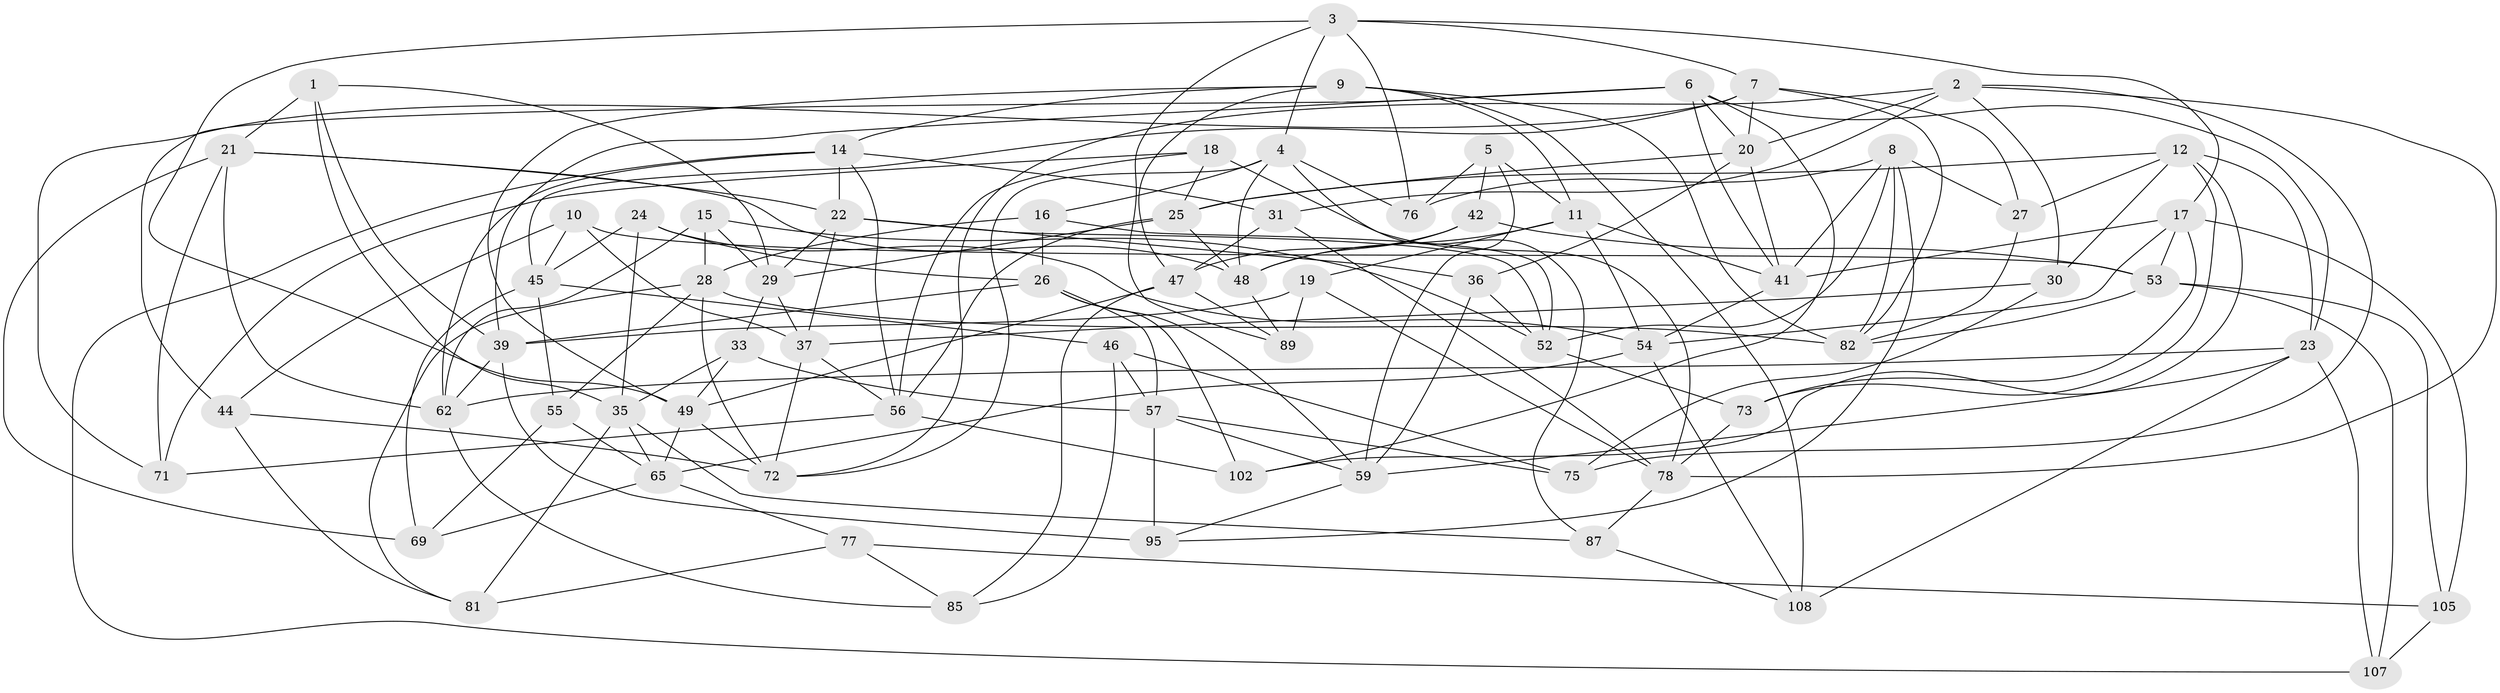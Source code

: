 // original degree distribution, {4: 1.0}
// Generated by graph-tools (version 1.1) at 2025/42/03/06/25 10:42:20]
// undirected, 70 vertices, 178 edges
graph export_dot {
graph [start="1"]
  node [color=gray90,style=filled];
  1;
  2 [super="+98"];
  3 [super="+84"];
  4 [super="+58"];
  5;
  6 [super="+43"];
  7 [super="+63"];
  8 [super="+32"];
  9 [super="+13"];
  10;
  11 [super="+38"];
  12 [super="+103"];
  14 [super="+34"];
  15;
  16;
  17 [super="+51"];
  18;
  19;
  20 [super="+70"];
  21 [super="+100"];
  22 [super="+94"];
  23 [super="+86"];
  24;
  25 [super="+93"];
  26 [super="+96"];
  27;
  28 [super="+79"];
  29 [super="+64"];
  30;
  31;
  33;
  35 [super="+92"];
  36;
  37 [super="+40"];
  39 [super="+60"];
  41 [super="+50"];
  42;
  44;
  45 [super="+61"];
  46;
  47 [super="+80"];
  48 [super="+67"];
  49 [super="+99"];
  52 [super="+91"];
  53 [super="+104"];
  54 [super="+88"];
  55;
  56 [super="+66"];
  57 [super="+106"];
  59 [super="+90"];
  62 [super="+74"];
  65 [super="+68"];
  69;
  71;
  72 [super="+97"];
  73;
  75;
  76;
  77;
  78 [super="+83"];
  81;
  82 [super="+101"];
  85;
  87;
  89;
  95;
  102;
  105;
  107;
  108;
  1 -- 35;
  1 -- 39;
  1 -- 21;
  1 -- 29;
  2 -- 30;
  2 -- 72;
  2 -- 31;
  2 -- 75;
  2 -- 78;
  2 -- 20;
  3 -- 89;
  3 -- 17;
  3 -- 76;
  3 -- 7;
  3 -- 4;
  3 -- 49;
  4 -- 87;
  4 -- 16;
  4 -- 76;
  4 -- 72;
  4 -- 48;
  5 -- 59;
  5 -- 42;
  5 -- 76;
  5 -- 11;
  6 -- 23;
  6 -- 44;
  6 -- 39;
  6 -- 41;
  6 -- 102;
  6 -- 20;
  7 -- 71;
  7 -- 82;
  7 -- 27;
  7 -- 20;
  7 -- 45;
  8 -- 95;
  8 -- 27;
  8 -- 41;
  8 -- 76;
  8 -- 52;
  8 -- 82;
  9 -- 49;
  9 -- 11;
  9 -- 108;
  9 -- 14;
  9 -- 82;
  9 -- 47;
  10 -- 44;
  10 -- 37;
  10 -- 45;
  10 -- 53;
  11 -- 19;
  11 -- 54;
  11 -- 41;
  11 -- 48;
  12 -- 102;
  12 -- 25;
  12 -- 73;
  12 -- 27;
  12 -- 30;
  12 -- 23;
  14 -- 107;
  14 -- 56;
  14 -- 62;
  14 -- 22;
  14 -- 31;
  15 -- 28;
  15 -- 29;
  15 -- 52;
  15 -- 62;
  16 -- 28;
  16 -- 26;
  16 -- 52;
  17 -- 54;
  17 -- 73;
  17 -- 53;
  17 -- 105;
  17 -- 41;
  18 -- 71;
  18 -- 78;
  18 -- 25;
  18 -- 56;
  19 -- 89;
  19 -- 78;
  19 -- 39;
  20 -- 41;
  20 -- 36;
  20 -- 25;
  21 -- 69;
  21 -- 22;
  21 -- 48;
  21 -- 62;
  21 -- 71;
  22 -- 52;
  22 -- 37;
  22 -- 36;
  22 -- 29;
  23 -- 107;
  23 -- 108;
  23 -- 59;
  23 -- 62;
  24 -- 35;
  24 -- 26;
  24 -- 45;
  24 -- 54;
  25 -- 48;
  25 -- 56;
  25 -- 29;
  26 -- 57;
  26 -- 59;
  26 -- 102;
  26 -- 39;
  27 -- 82;
  28 -- 72;
  28 -- 81;
  28 -- 82;
  28 -- 55;
  29 -- 33;
  29 -- 37;
  30 -- 75;
  30 -- 37;
  31 -- 78;
  31 -- 47;
  33 -- 49;
  33 -- 35;
  33 -- 57;
  35 -- 81;
  35 -- 65;
  35 -- 87;
  36 -- 52;
  36 -- 59;
  37 -- 56;
  37 -- 72;
  39 -- 95;
  39 -- 62;
  41 -- 54;
  42 -- 47;
  42 -- 53;
  42 -- 48;
  44 -- 81;
  44 -- 72;
  45 -- 55;
  45 -- 69;
  45 -- 46;
  46 -- 85;
  46 -- 75;
  46 -- 57;
  47 -- 89;
  47 -- 49;
  47 -- 85;
  48 -- 89;
  49 -- 72;
  49 -- 65;
  52 -- 73;
  53 -- 105;
  53 -- 82;
  53 -- 107;
  54 -- 108;
  54 -- 65;
  55 -- 69;
  55 -- 65;
  56 -- 71;
  56 -- 102;
  57 -- 75;
  57 -- 59;
  57 -- 95;
  59 -- 95;
  62 -- 85;
  65 -- 69;
  65 -- 77;
  73 -- 78;
  77 -- 105;
  77 -- 85;
  77 -- 81;
  78 -- 87;
  87 -- 108;
  105 -- 107;
}
